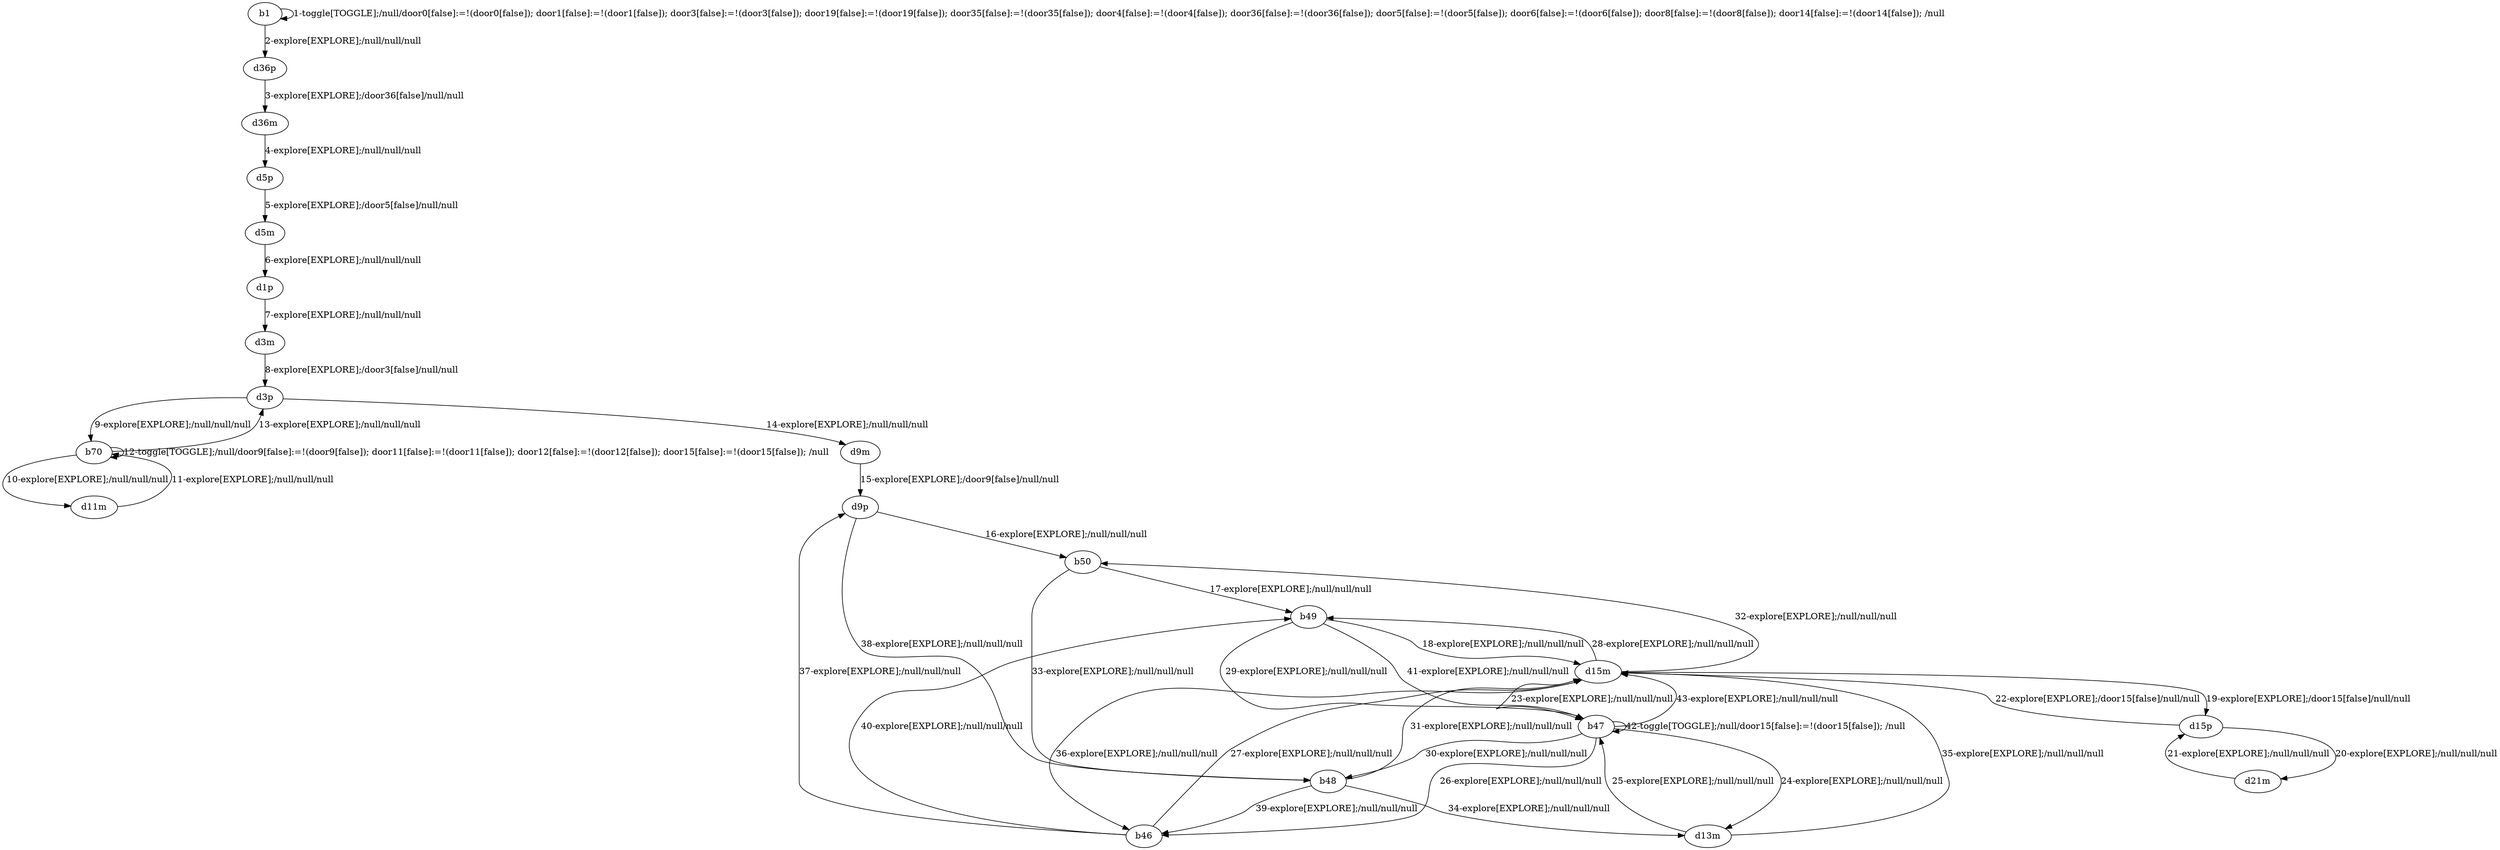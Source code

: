 # Total number of goals covered by this test: 7
# b48 --> d13m
# b48 --> d15m
# b47 --> b48
# d15m --> b49
# b50 --> b48
# d15m --> b50
# b46 --> d15m

digraph g {
"b1" -> "b1" [label = "1-toggle[TOGGLE];/null/door0[false]:=!(door0[false]); door1[false]:=!(door1[false]); door3[false]:=!(door3[false]); door19[false]:=!(door19[false]); door35[false]:=!(door35[false]); door4[false]:=!(door4[false]); door36[false]:=!(door36[false]); door5[false]:=!(door5[false]); door6[false]:=!(door6[false]); door8[false]:=!(door8[false]); door14[false]:=!(door14[false]); /null"];
"b1" -> "d36p" [label = "2-explore[EXPLORE];/null/null/null"];
"d36p" -> "d36m" [label = "3-explore[EXPLORE];/door36[false]/null/null"];
"d36m" -> "d5p" [label = "4-explore[EXPLORE];/null/null/null"];
"d5p" -> "d5m" [label = "5-explore[EXPLORE];/door5[false]/null/null"];
"d5m" -> "d1p" [label = "6-explore[EXPLORE];/null/null/null"];
"d1p" -> "d3m" [label = "7-explore[EXPLORE];/null/null/null"];
"d3m" -> "d3p" [label = "8-explore[EXPLORE];/door3[false]/null/null"];
"d3p" -> "b70" [label = "9-explore[EXPLORE];/null/null/null"];
"b70" -> "d11m" [label = "10-explore[EXPLORE];/null/null/null"];
"d11m" -> "b70" [label = "11-explore[EXPLORE];/null/null/null"];
"b70" -> "b70" [label = "12-toggle[TOGGLE];/null/door9[false]:=!(door9[false]); door11[false]:=!(door11[false]); door12[false]:=!(door12[false]); door15[false]:=!(door15[false]); /null"];
"b70" -> "d3p" [label = "13-explore[EXPLORE];/null/null/null"];
"d3p" -> "d9m" [label = "14-explore[EXPLORE];/null/null/null"];
"d9m" -> "d9p" [label = "15-explore[EXPLORE];/door9[false]/null/null"];
"d9p" -> "b50" [label = "16-explore[EXPLORE];/null/null/null"];
"b50" -> "b49" [label = "17-explore[EXPLORE];/null/null/null"];
"b49" -> "d15m" [label = "18-explore[EXPLORE];/null/null/null"];
"d15m" -> "d15p" [label = "19-explore[EXPLORE];/door15[false]/null/null"];
"d15p" -> "d21m" [label = "20-explore[EXPLORE];/null/null/null"];
"d21m" -> "d15p" [label = "21-explore[EXPLORE];/null/null/null"];
"d15p" -> "d15m" [label = "22-explore[EXPLORE];/door15[false]/null/null"];
"d15m" -> "b47" [label = "23-explore[EXPLORE];/null/null/null"];
"b47" -> "d13m" [label = "24-explore[EXPLORE];/null/null/null"];
"d13m" -> "b47" [label = "25-explore[EXPLORE];/null/null/null"];
"b47" -> "b46" [label = "26-explore[EXPLORE];/null/null/null"];
"b46" -> "d15m" [label = "27-explore[EXPLORE];/null/null/null"];
"d15m" -> "b49" [label = "28-explore[EXPLORE];/null/null/null"];
"b49" -> "b47" [label = "29-explore[EXPLORE];/null/null/null"];
"b47" -> "b48" [label = "30-explore[EXPLORE];/null/null/null"];
"b48" -> "d15m" [label = "31-explore[EXPLORE];/null/null/null"];
"d15m" -> "b50" [label = "32-explore[EXPLORE];/null/null/null"];
"b50" -> "b48" [label = "33-explore[EXPLORE];/null/null/null"];
"b48" -> "d13m" [label = "34-explore[EXPLORE];/null/null/null"];
"d13m" -> "d15m" [label = "35-explore[EXPLORE];/null/null/null"];
"d15m" -> "b46" [label = "36-explore[EXPLORE];/null/null/null"];
"b46" -> "d9p" [label = "37-explore[EXPLORE];/null/null/null"];
"d9p" -> "b48" [label = "38-explore[EXPLORE];/null/null/null"];
"b48" -> "b46" [label = "39-explore[EXPLORE];/null/null/null"];
"b46" -> "b49" [label = "40-explore[EXPLORE];/null/null/null"];
"b49" -> "b47" [label = "41-explore[EXPLORE];/null/null/null"];
"b47" -> "b47" [label = "42-toggle[TOGGLE];/null/door15[false]:=!(door15[false]); /null"];
"b47" -> "d15m" [label = "43-explore[EXPLORE];/null/null/null"];
}